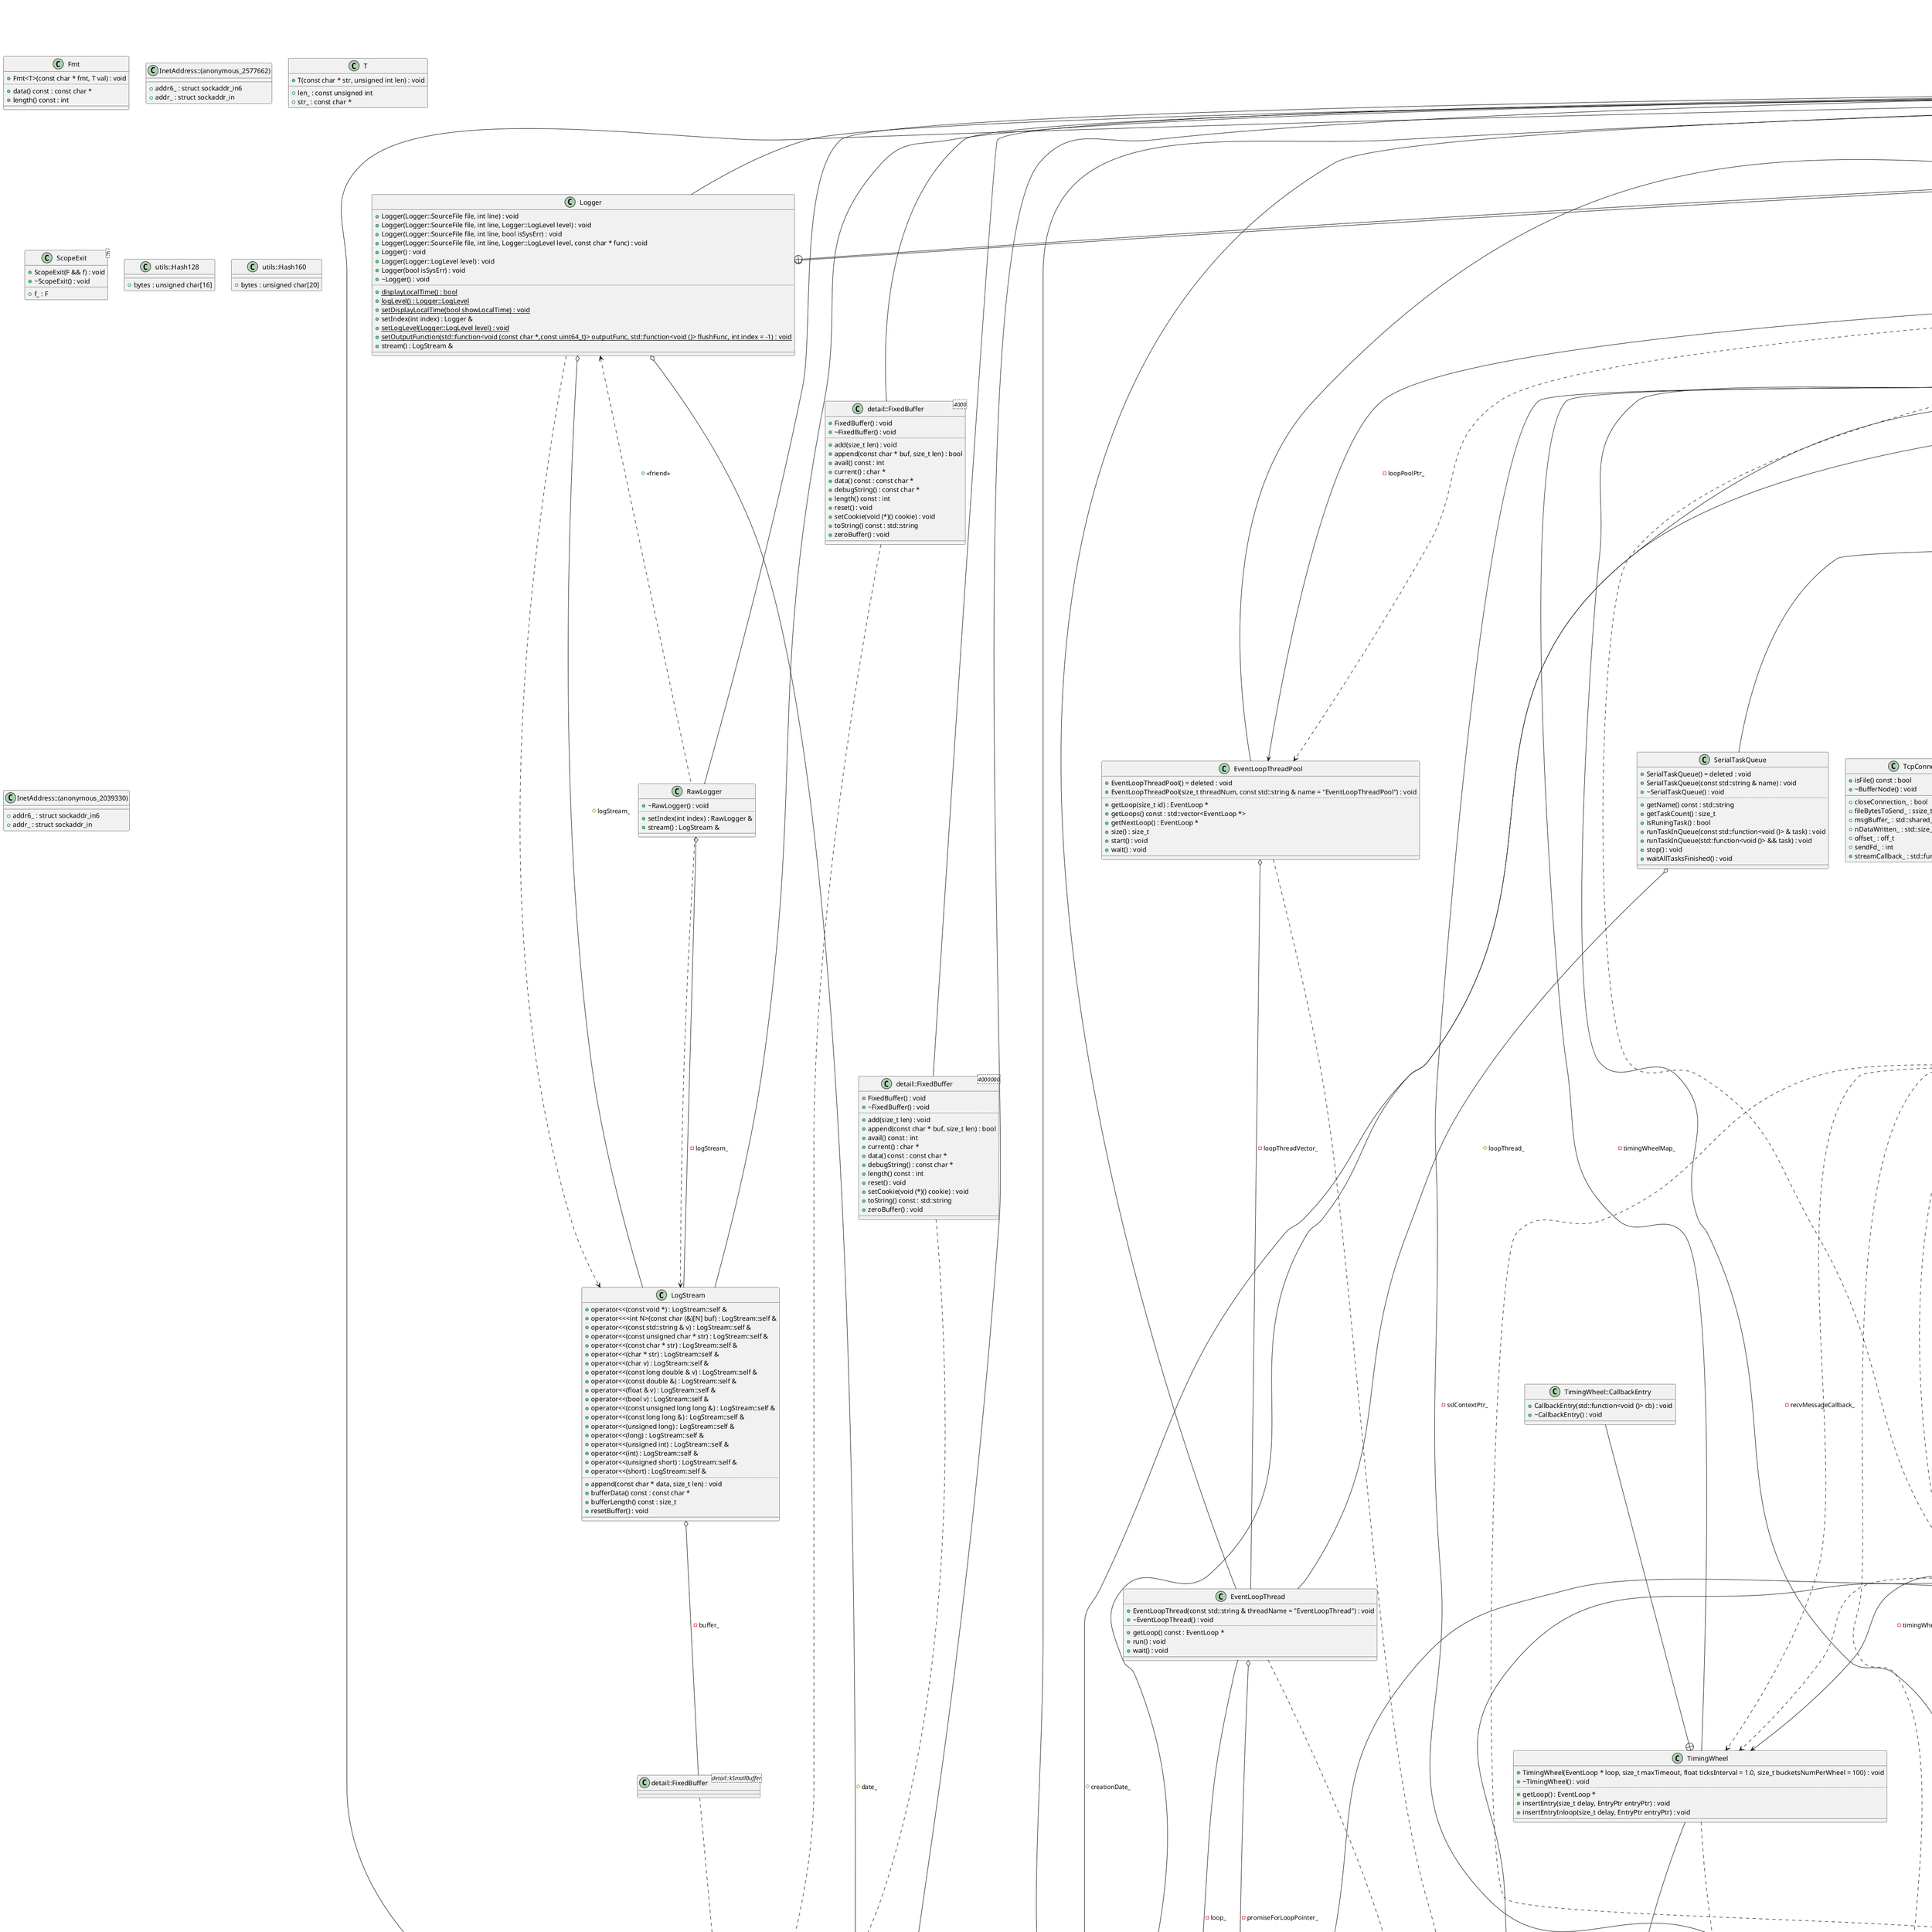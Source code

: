 @startuml
class "Date" as C_0002032009232244826154
class C_0002032009232244826154 {
+Date() : void
+Date(int64_t microSec) : void
+Date(unsigned int year, unsigned int month, unsigned int day, unsigned int hour = 0, unsigned int minute = 0, unsigned int second = 0, unsigned int microSecond = 0) : void
+~Date() : void
..
+operator!=(const Date & date) const : bool
+operator<(const Date & date) const : bool
+operator<=(const Date & date) const : bool
+operator==(const Date & date) const : bool
+operator>(const Date & date) const : bool
+operator>=(const Date & date) const : bool
..
+after(double second) const : const Date
{static} +date() : const Date
{static} +fromDbString(const std::string & datetime) : Date
{static} +fromDbStringLocal(const std::string & datetime) : Date
+isSameSecond(const Date & date) const : bool
+microSecondsSinceEpoch() const : int64_t
{static} +now() : const Date
+roundDay() const : const Date
+roundSecond() const : const Date
+secondsSinceEpoch() const : int64_t
+swap(Date & that) : void
{static} +timezoneOffset() : int64_t
+tmStruct() const : struct tm
+toCustomedFormattedString(const std::string & fmtStr, bool showMicroseconds = false) const : std::string
+toCustomedFormattedString(const std::string & fmtStr, char * str, size_t len) const : void
+toCustomedFormattedStringLocal(const std::string & fmtStr, bool showMicroseconds = false) const : std::string
+toDbString() const : std::string
+toDbStringLocal() const : std::string
+toFormattedString(bool showMicroseconds) const : std::string
+toFormattedStringLocal(bool showMicroseconds) const : std::string
__
}
class "InetAddress" as C_0001897340460211641725
class C_0001897340460211641725 {
+InetAddress(uint16_t port = 0, bool loopbackOnly = false, bool ipv6 = false) : void
+InetAddress(const std::string & ip, uint16_t port, bool ipv6 = false) : void
+InetAddress(const struct sockaddr_in & addr) : void
+InetAddress(const struct sockaddr_in6 & addr) : void
..
+family() const : sa_family_t
+getSockAddr() const : const struct sockaddr *
+ip6NetEndian() const : const uint32_t *
+ipNetEndian() const : uint32_t
+isIntranetIp() const : bool
+isIpV6() const : bool
+isLoopbackIp() const : bool
+isUnspecified() const : bool
+portNetEndian() const : uint16_t
+setPortNetEndian(uint16_t port) : void
+setSockAddrInet6(const struct sockaddr_in6 & addr6) : void
+toIp() const : std::string
+toIpPort() const : std::string
+toPort() const : uint16_t
__
}
class "InetAddress::()" as C_0000673025168912921705
class C_0000673025168912921705 {
__
+addr6_ : struct sockaddr_in6
+addr_ : struct sockaddr_in
}
class "NonCopyable" as C_0001159823987743494688
class C_0001159823987743494688 {
__
}
class "detail::FixedBuffer<int SIZE>" as C_0000111393647775817392
class C_0000111393647775817392 {
+FixedBuffer() : void
+~FixedBuffer() : void
..
+add(size_t len) : void
+append(const char * buf, size_t len) : bool
+avail() const : int
+current() : char *
+data() const : const char *
+debugString() : const char *
+length() const : int
+reset() : void
+setCookie(void (*)() cookie) : void
+toString() const : std::string
+zeroBuffer() : void
__
}
class "detail::FixedBuffer<detail::kSmallBuffer>" as C_0000510041652600390686
class C_0000510041652600390686 {
__
}
class "detail::FixedBuffer<4000>" as C_0001754247125147083756
class C_0001754247125147083756 {
+FixedBuffer() : void
+~FixedBuffer() : void
..
+add(size_t len) : void
+append(const char * buf, size_t len) : bool
+avail() const : int
+current() : char *
+data() const : const char *
+debugString() : const char *
+length() const : int
+reset() : void
+setCookie(void (*)() cookie) : void
+toString() const : std::string
+zeroBuffer() : void
__
}
class "detail::FixedBuffer<4000000>" as C_0001042478360162272930
class C_0001042478360162272930 {
+FixedBuffer() : void
+~FixedBuffer() : void
..
+add(size_t len) : void
+append(const char * buf, size_t len) : bool
+avail() const : int
+current() : char *
+data() const : const char *
+debugString() : const char *
+length() const : int
+reset() : void
+setCookie(void (*)() cookie) : void
+toString() const : std::string
+zeroBuffer() : void
__
}
class "LogStream" as C_0001930690020065325250
class C_0001930690020065325250 {
+operator<<(const void *) : LogStream::self &
+operator<<<int N>(const char (&)[N] buf) : LogStream::self &
+operator<<(const std::string & v) : LogStream::self &
+operator<<(const unsigned char * str) : LogStream::self &
+operator<<(const char * str) : LogStream::self &
+operator<<(char * str) : LogStream::self &
+operator<<(char v) : LogStream::self &
+operator<<(const long double & v) : LogStream::self &
+operator<<(const double &) : LogStream::self &
+operator<<(float & v) : LogStream::self &
+operator<<(bool v) : LogStream::self &
+operator<<(const unsigned long long &) : LogStream::self &
+operator<<(const long long &) : LogStream::self &
+operator<<(unsigned long) : LogStream::self &
+operator<<(long) : LogStream::self &
+operator<<(unsigned int) : LogStream::self &
+operator<<(int) : LogStream::self &
+operator<<(unsigned short) : LogStream::self &
+operator<<(short) : LogStream::self &
..
+append(const char * data, size_t len) : void
+bufferData() const : const char *
+bufferLength() const : size_t
+resetBuffer() : void
__
}
class "Fmt" as C_0002131890502232898697
class C_0002131890502232898697 {
+Fmt<T>(const char * fmt, T val) : void
..
+data() const : const char *
+length() const : int
__
}
class "Logger" as C_0002053752992472264214
class C_0002053752992472264214 {
+Logger(Logger::SourceFile file, int line) : void
+Logger(Logger::SourceFile file, int line, Logger::LogLevel level) : void
+Logger(Logger::SourceFile file, int line, bool isSysErr) : void
+Logger(Logger::SourceFile file, int line, Logger::LogLevel level, const char * func) : void
+Logger() : void
+Logger(Logger::LogLevel level) : void
+Logger(bool isSysErr) : void
+~Logger() : void
..
{static} +displayLocalTime() : bool
{static} +logLevel() : Logger::LogLevel
{static} +setDisplayLocalTime(bool showLocalTime) : void
+setIndex(int index) : Logger &
{static} +setLogLevel(Logger::LogLevel level) : void
{static} +setOutputFunction(std::function<void (const char *,const uint64_t)> outputFunc, std::function<void ()> flushFunc, int index = -1) : void
+stream() : LogStream &
__
}
enum "Logger::LogLevel" as C_0002131283840621188296
enum C_0002131283840621188296 {
kTrace
kDebug
kInfo
kWarn
kError
kFatal
kNumberOfLogLevels
}
class "Logger::SourceFile" as C_0000979080797342806546
class C_0000979080797342806546 {
+SourceFile(const char * filename = nullptr) : void
+SourceFile<int N>(const char (&)[N] arr) : void
__
+data_ : const char *
+size_ : int
}
class "RawLogger" as C_0000716430590791918928
class C_0000716430590791918928 {
+~RawLogger() : void
..
+setIndex(int index) : RawLogger &
+stream() : LogStream &
__
}
class "MpscQueue<T>" as C_0000912667184903365399
class C_0000912667184903365399 {
+MpscQueue() : void
+~MpscQueue() : void
..
+dequeue(T & output) : bool
+empty() : bool
+enqueue(T && input) : void
+enqueue(const T & input) : void
__
}
class "MpscQueue::BufferNode" as C_0000223701637084171141
class C_0000223701637084171141 {
+BufferNode() = default : void
+BufferNode(const T & data) : void
+BufferNode(T && data) : void
__
+dataPtr_ : T *
+next_ : std::atomic<BufferNode *>
}
class "MpscQueue<std::function<void()>>" as C_0002185746167032660910
class C_0002185746167032660910 {
__
}
class "EventLoop" as C_0001390130774830223499
class C_0001390130774830223499 {
+EventLoop() : void
+~EventLoop() : void
..
+assertInLoopThread() : void
{static} +getEventLoopOfCurrentThread() : EventLoop *
+index() : size_t
+invalidateTimer(TimerId id) : void
+isCallingFunctions() : bool
+isInLoopThread() const : bool
+isRunning() : bool
+loop() : void
+moveToCurrentThread() : void
+queueInLoop(const Func & f) : void
+queueInLoop(Func && f) : void
+quit() : void
+removeChannel(Channel * chl) : void
+resetAfterFork() : void
+resetTimerQueue() : void
+runAfter(const std::chrono::duration<double> & delay, const Func & cb) : TimerId
+runAfter(const std::chrono::duration<double> & delay, Func && cb) : TimerId
+runAfter(double delay, Func && cb) : TimerId
+runAfter(double delay, const Func & cb) : TimerId
+runAt(const Date & time, Func && cb) : TimerId
+runAt(const Date & time, const Func & cb) : TimerId
+runEvery(double interval, const Func & cb) : TimerId
+runEvery(const std::chrono::duration<double> & interval, Func && cb) : TimerId
+runEvery(const std::chrono::duration<double> & interval, const Func & cb) : TimerId
+runEvery(double interval, Func && cb) : TimerId
+runInLoop<Functor>(Functor && f) : void
+runOnQuit(Func && cb) : void
+runOnQuit(const Func & cb) : void
+setIndex(size_t index) : void
+updateChannel(Channel * chl) : void
__
}
class "EventLoopThread" as C_0001280612521485369958
class C_0001280612521485369958 {
+EventLoopThread(const std::string & threadName = "EventLoopThread") : void
+~EventLoopThread() : void
..
+getLoop() const : EventLoop *
+run() : void
+wait() : void
__
}
class "EventLoopThreadPool" as C_0002061035340998974559
class C_0002061035340998974559 {
+EventLoopThreadPool() = deleted : void
+EventLoopThreadPool(size_t threadNum, const std::string & name = "EventLoopThreadPool") : void
..
+getLoop(size_t id) : EventLoop *
+getLoops() const : std::vector<EventLoop *>
+getNextLoop() : EventLoop *
+size() : size_t
+start() : void
+wait() : void
__
}
class "InetAddress::(anonymous_2577662)" as C_0001189407896771082466
class C_0001189407896771082466 {
__
+addr6_ : struct sockaddr_in6
+addr_ : struct sockaddr_in
}
class "MsgBuffer" as C_0001289495020269537351
class C_0001289495020269537351 {
+MsgBuffer(size_t len = kBufferDefaultLength) : void
..
+operator[](size_t offset) const : const char &
+operator[](size_t offset) : char &
..
+addInFront(const char * buf, size_t len) : void
+addInFrontInt16(const uint16_t s) : void
+addInFrontInt32(const uint32_t i) : void
+addInFrontInt64(const uint64_t l) : void
+addInFrontInt8(const uint8_t b) : void
+append<int N>(const char (&)[N] buf) : void
+append(const std::string & buf) : void
+append(const char * buf, size_t len) : void
+append(const MsgBuffer & buf) : void
+appendInt16(const uint16_t s) : void
+appendInt32(const uint32_t i) : void
+appendInt64(const uint64_t l) : void
+appendInt8(const uint8_t b) : void
+beginWrite() const : const char *
+beginWrite() : char *
+ensureWritableBytes(size_t len) : void
+findCRLF() const : const char *
+hasWritten(size_t len) : void
+peek() const : const char *
+peekInt16() const : uint16_t
+peekInt32() const : uint32_t
+peekInt64() const : uint64_t
+peekInt8() const : uint8_t
+read(size_t len) : std::string
+readFd(int fd, int * retErrno) : ssize_t
+readInt16() : uint16_t
+readInt32() : uint32_t
+readInt64() : uint64_t
+readInt8() : uint8_t
+readableBytes() const : size_t
+retrieve(size_t len) : void
+retrieveAll() : void
+retrieveUntil(const char * end) : void
+swap(MsgBuffer & buf) noexcept : void
+unwrite(size_t offset) : void
+writableBytes() const : size_t
__
}
enum "SSLError" as C_0000434245188016003403
enum C_0000434245188016003403 {
kSSLHandshakeError
kSSLInvalidCertificate
kSSLProtocolError
}
abstract "Certificate" as C_0001660397537883119469
abstract C_0001660397537883119469 {
+~Certificate() = default : void
..
{abstract} +pem() const = 0 : std::string
{abstract} +sha1Fingerprint() const = 0 : std::string
{abstract} +sha256Fingerprint() const = 0 : std::string
__
}
class "TLSPolicy" as C_0002100370281243872283
class C_0002100370281243872283 {
{static} +defaultClientPolicy(const std::string & hostname = "") : std::shared_ptr<TLSPolicy>
{static} +defaultServerPolicy(const std::string & certPath, const std::string & keyPath) : std::shared_ptr<TLSPolicy>
+getAllowBrokenChain() const : bool
+getAlpnProtocols() : const std::vector<std::string> &
+getAlpnProtocols() const : const std::vector<std::string> &
+getCaPath() const : const std::string &
+getCertPath() const : const std::string &
+getConfCmds() const : const std::vector<std::pair<std::string,std::string>> &
+getHostname() const : const std::string &
+getKeyPath() const : const std::string &
+getUseOldTLS() const : bool
+getUseSystemCertStore() const : bool
+getValidate() const : bool
+setAllowBrokenChain(bool allow) : TLSPolicy &
+setAlpnProtocols(std::vector<std::string> && alpnProtocols) : TLSPolicy &
+setAlpnProtocols(const std::vector<std::string> & alpnProtocols) : TLSPolicy &
+setCaPath(const std::string & caPath) : TLSPolicy &
+setCertPath(const std::string & certPath) : TLSPolicy &
+setConfCmds(const std::vector<std::pair<std::string,std::string>> & sslConfCmds) : TLSPolicy &
+setHostname(const std::string & hostname) : TLSPolicy &
+setKeyPath(const std::string & keyPath) : TLSPolicy &
+setUseOldTLS(bool useOldTLS) : TLSPolicy &
+setUseSystemCertStore(bool useSystemCertStore) : TLSPolicy &
+setValidate(bool enable) : TLSPolicy &
__
}
abstract "TcpConnection" as C_0002230624932100089526
abstract C_0002230624932100089526 {
+TcpConnection() = default : void
+~TcpConnection() : void
..
{abstract} +applicationProtocol() const = 0 : std::string
{abstract} +bytesReceived() const = 0 : size_t
{abstract} +bytesSent() const = 0 : size_t
+clearContext() : void
{abstract} +connectDestroyed() = 0 : void
{abstract} +connectEstablished() = 0 : void
{abstract} +connected() const = 0 : bool
{abstract} +disconnected() const = 0 : bool
{abstract} +enableKickingOff(size_t timeout, const std::shared_ptr<TimingWheel> & timingWheel) = 0 : void
{abstract} +forceClose() = 0 : void
+getContext<T>() const : std::shared_ptr<T>
{abstract} +getLoop() = 0 : EventLoop *
{abstract} +getRecvBuffer() = 0 : MsgBuffer *
+hasContext() const : bool
{abstract} +isKeepAlive() = 0 : bool
{abstract} +isSSLConnection() const = 0 : bool
{abstract} +keepAlive() = 0 : void
{abstract} +localAddr() const = 0 : const InetAddress &
{abstract} +peerAddr() const = 0 : const InetAddress &
{abstract} +peerCertificate() const = 0 : CertificatePtr
{abstract} +send(const void * msg, size_t len) = 0 : void
{abstract} +send(const MsgBuffer & buffer) = 0 : void
{abstract} +send(std::string && msg) = 0 : void
{abstract} +send(const std::string & msg) = 0 : void
{abstract} +send(MsgBuffer && buffer) = 0 : void
{abstract} +send(const std::shared_ptr<std::string> & msgPtr) = 0 : void
{abstract} +send(const std::shared_ptr<MsgBuffer> & msgPtr) = 0 : void
{abstract} +send(const char * msg, size_t len) = 0 : void
{abstract} +sendFile(const char * fileName, size_t offset = 0, size_t length = 0) = 0 : void
{abstract} +sendFile(const wchar_t * fileName, size_t offset = 0, size_t length = 0) = 0 : void
{abstract} +sendStream(std::function<std::size_t (char *,std::size_t)> callback) = 0 : void
+setCloseCallback(CloseCallback && cb) : void
+setCloseCallback(const CloseCallback & cb) : void
+setConnectionCallback(const ConnectionCallback & cb) : void
+setConnectionCallback(ConnectionCallback && cb) : void
+setContext(std::shared_ptr<void> && context) : void
+setContext(const std::shared_ptr<void> & context) : void
{abstract} +setHighWaterMarkCallback(const HighWaterMarkCallback & cb, size_t markLen) = 0 : void
+setRecvMsgCallback(const RecvMessageCallback & cb) : void
+setRecvMsgCallback(RecvMessageCallback && cb) : void
+setSSLErrorCallback(SSLErrorCallback && cb) : void
+setSSLErrorCallback(const SSLErrorCallback & cb) : void
{abstract} +setTcpNoDelay(bool on) = 0 : void
+setValidationPolicy(TLSPolicy && policy) : void
+setWriteCompleteCallback(WriteCompleteCallback && cb) : void
+setWriteCompleteCallback(const WriteCompleteCallback & cb) : void
{abstract} +shutdown() = 0 : void
{abstract} +sniName() const = 0 : std::string
+startClientEncryption(std::function<void (const TcpConnectionPtr &)> && callback, bool useOldTLS = false, bool validateCert = true, const std::string & hostname = "", const std::vector<std::pair<std::string,std::string>> & sslConfCmds = =
            {}) : void
{abstract} +startEncryption(TLSPolicyPtr policy, bool isServer, std::function<void (const TcpConnectionPtr &)> upgradeCallback = nullptr) = 0 : void
__
}
class "TimingWheel" as C_0000964465843177067305
class C_0000964465843177067305 {
+TimingWheel(EventLoop * loop, size_t maxTimeout, float ticksInterval = 1.0, size_t bucketsNumPerWheel = 100) : void
+~TimingWheel() : void
..
+getLoop() : EventLoop *
+insertEntry(size_t delay, EntryPtr entryPtr) : void
+insertEntryInloop(size_t delay, EntryPtr entryPtr) : void
__
}
class "TimingWheel::CallbackEntry" as C_0002013739811805694444
class C_0002013739811805694444 {
+CallbackEntry(std::function<void ()> cb) : void
+~CallbackEntry() : void
__
}
class "TcpServer" as C_0001423170502760786790
class C_0001423170502760786790 {
+TcpServer(EventLoop * loop, const InetAddress & address, std::string name, bool reUseAddr = true, bool reUsePort = true) : void
+~TcpServer() : void
..
+address() const : const InetAddress &
+enableSSL(TLSPolicyPtr policy) : void
+enableSSL(const std::string & certPath, const std::string & keyPath, bool useOldTLS = false, const std::vector<std::pair<std::string,std::string>> & sslConfCmds = =
            {}, const std::string & caPath = "") : void
+getIoLoops() const : std::vector<EventLoop *>
+getLoop() const : EventLoop *
+ipPort() const : std::string
+kickoffIdleConnections(size_t timeout) : void
+name() const : const std::string &
+setConnectionCallback(const ConnectionCallback & cb) : void
+setConnectionCallback(ConnectionCallback && cb) : void
+setIoLoopNum(size_t num) : void
+setIoLoopThreadPool(const std::shared_ptr<EventLoopThreadPool> & pool) : void
+setIoLoops(const std::vector<EventLoop *> & ioLoops) : void
+setRecvMessageCallback(const RecvMessageCallback & cb) : void
+setRecvMessageCallback(RecvMessageCallback && cb) : void
+setWriteCompleteCallback(const WriteCompleteCallback & cb) : void
+setWriteCompleteCallback(WriteCompleteCallback && cb) : void
+start() : void
+stop() : void
__
}
class "TcpServer::IgnoreSigPipe" as C_0001489562721151066050
class C_0001489562721151066050 {
+IgnoreSigPipe() : void
__
}
class "Socket" as C_0000971024972307079851
class C_0000971024972307079851 {
+Socket(int sockfd) : void
+~Socket() : void
..
+accept(InetAddress * peeraddr) : int
+bindAddress(const InetAddress & localaddr) : void
+closeWrite() : void
{static} +connect(int sockfd, const InetAddress & addr) : int
{static} +createNonblockingSocketOrDie(int family) : int
+fd() : int
{static} +getLocalAddr(int sockfd) : struct sockaddr_in6
{static} +getPeerAddr(int sockfd) : struct sockaddr_in6
{static} +getSocketError(int sockfd) : int
+getSocketError() : int
{static} +isSelfConnect(int sockfd) : bool
+listen() : void
+read(char * buffer, uint64_t len) : int
+setKeepAlive(bool on) : void
{static} +setNonBlockAndCloseOnExec(int sockfd) : void
+setReuseAddr(bool on) : void
+setReusePort(bool on) : void
+setTcpNoDelay(bool on) : void
__
}
class "Channel" as C_0000764690828649606524
class C_0000764690828649606524 {
+Channel(EventLoop * loop, int fd) : void
..
+disableAll() : void
+disableReading() : void
+disableWriting() : void
+enableReading() : void
+enableWriting() : void
+events() const : int
+fd() const : int
+isNoneEvent() const : bool
+isReading() const : bool
+isWriting() const : bool
+ownerLoop() : EventLoop *
+remove() : void
+revents() const : int
+setCloseCallback(Channel::EventCallback && cb) : void
+setCloseCallback(const Channel::EventCallback & cb) : void
+setErrorCallback(Channel::EventCallback && cb) : void
+setErrorCallback(const Channel::EventCallback & cb) : void
+setEventCallback(const Channel::EventCallback & cb) : void
+setEventCallback(Channel::EventCallback && cb) : void
+setReadCallback(Channel::EventCallback && cb) : void
+setReadCallback(const Channel::EventCallback & cb) : void
+setWriteCallback(Channel::EventCallback && cb) : void
+setWriteCallback(const Channel::EventCallback & cb) : void
+tie(const std::shared_ptr<void> & obj) : void
+updateEvents(int events) : void
__
{static} +kNoneEvent : const int
{static} +kReadEvent : const int
{static} +kWriteEvent : const int
}
class "Acceptor" as C_0000184886692180276257
class C_0000184886692180276257 {
+Acceptor(EventLoop * loop, const InetAddress & addr, bool reUseAddr = true, bool reUsePort = true) : void
+~Acceptor() : void
..
+addr() const : const InetAddress &
+listen() : void
+setNewConnectionCallback(const NewConnectionCallback & cb) : void
__
}
abstract "TLSProvider" as C_0000464040622375950341
abstract C_0000464040622375950341 {
+TLSProvider(TcpConnection * conn, TLSPolicyPtr policy, SSLContextPtr ctx) : void
+~TLSProvider() = default : void
..
+appendToWriteBuffer(const char * ptr, size_t size) : void
+applicationProtocol() const : const std::string &
{abstract} +close() = 0 : void
+getBufferedData() : MsgBuffer &
+getRecvBuffer() : MsgBuffer &
+peerCertificate() const : const CertificatePtr &
{abstract} +recvData(MsgBuffer * buffer) = 0 : void
+sendBufferedData() : bool
{abstract} +sendData(const char * ptr, size_t size) = 0 : ssize_t
+setCloseCallback(TLSProvider::CloseCallback cb) : void
+setErrorCallback(TLSProvider::ErrorCallback cb) : void
+setHandshakeCallback(TLSProvider::HandshakeCallback cb) : void
+setMessageCallback(TLSProvider::MessageCallback cb) : void
+setWriteCallback(TLSProvider::WriteCallback cb) : void
+sniName() const : const std::string &
{abstract} +startEncryption() = 0 : void
__
}
class "TcpConnectionImpl" as C_0000920759514274339356
class C_0000920759514274339356 {
+TcpConnectionImpl(EventLoop * loop, int socketfd, const InetAddress & localAddr, const InetAddress & peerAddr, TLSPolicyPtr policy = nullptr, SSLContextPtr ctx = nullptr) : void
+~TcpConnectionImpl() : void
..
+applicationProtocol() const : std::string
+bytesReceived() const : size_t
+bytesSent() const : size_t
+connectDestroyed() : void
+connectEstablished() : void
+connected() const : bool
+disconnected() const : bool
+enableKickingOff(size_t timeout, const std::shared_ptr<TimingWheel> & timingWheel) : void
+forceClose() : void
+getLoop() : EventLoop *
+getRecvBuffer() : MsgBuffer *
+isKeepAlive() : bool
+isSSLConnection() const : bool
+keepAlive() : void
+localAddr() const : const InetAddress &
+peerAddr() const : const InetAddress &
+peerCertificate() const : CertificatePtr
+send(const std::shared_ptr<MsgBuffer> & msgPtr) : void
+send(const void * msg, size_t len) : void
+send(const std::string & msg) : void
+send(std::string && msg) : void
+send(const MsgBuffer & buffer) : void
+send(MsgBuffer && buffer) : void
+send(const std::shared_ptr<std::string> & msgPtr) : void
+send(const char * msg, size_t len) : void
+sendFile(const char * fileName, size_t offset = 0, size_t length = 0) : void
+sendFile(const wchar_t * fileName, size_t offset = 0, size_t length = 0) : void
+sendStream(std::function<std::size_t (char *,std::size_t)> callback) : void
+setHighWaterMarkCallback(const HighWaterMarkCallback & cb, size_t markLen) : void
+setTcpNoDelay(bool on) : void
+shutdown() : void
+sniName() const : std::string
+startEncryption(TLSPolicyPtr policy, bool isServer, std::function<void (const TcpConnectionPtr &)> upgradeCallback = nullptr) : void
__
}
class "TcpConnectionImpl::KickoffEntry" as C_0002266895444343633259
class C_0002266895444343633259 {
+KickoffEntry(const std::weak_ptr<TcpConnection> & conn) : void
+reset() : void
+~KickoffEntry() : void
__
}
class "TcpConnectionImpl::BufferNode" as C_0001029063960859366412
class C_0001029063960859366412 {
+isFile() const : bool
+~BufferNode() : void
__
+closeConnection_ : bool
+fileBytesToSend_ : ssize_t
+msgBuffer_ : std::shared_ptr<MsgBuffer>
+nDataWritten_ : std::size_t
+offset_ : off_t
+sendFd_ : int
+streamCallback_ : std::function<std::size_t (char *,std::size_t)>
}
enum "TcpConnectionImpl::ConnStatus" as C_0001727349338344491225
enum C_0001727349338344491225 {
Disconnected
Connecting
Connected
Disconnecting
}
abstract "Poller" as C_0000300034150397884642
abstract C_0000300034150397884642 {
+Poller(EventLoop * loop) : void
+~Poller() : void
..
+assertInLoopThread() : void
{static} +newPoller(EventLoop * loop) : Poller *
{abstract} +poll(int timeoutMs, ChannelList * activeChannels) = 0 : void
{abstract} +removeChannel(Channel * channel) = 0 : void
+resetAfterFork() : void
{abstract} +updateChannel(Channel * channel) = 0 : void
__
}
class "TimerQueue" as C_0000607400095182694101
class C_0000607400095182694101 {
+TimerQueue(EventLoop * loop) : void
+~TimerQueue() : void
..
+addTimer(const TimerCallback & cb, const TimePoint & when, const TimeInterval & interval) : TimerId
+addTimer(TimerCallback && cb, const TimePoint & when, const TimeInterval & interval) : TimerId
+addTimerInLoop(const TimerPtr & timer) : void
+invalidateTimer(TimerId id) : void
+reset() : void
__
}
class "SSLContext" as C_0000626107303889580949
class C_0000626107303889580949 {
__
}
class "T" as C_0000394452884449343416
class C_0000394452884449343416 {
+T(const char * str, unsigned int len) : void
__
+len_ : const unsigned int
+str_ : const char *
}
class "Timer" as C_0002026475275429760163
class C_0002026475275429760163 {
+Timer(const TimerCallback & cb, const TimePoint & when, const TimeInterval & interval) : void
+Timer(TimerCallback && cb, const TimePoint & when, const TimeInterval & interval) : void
+~Timer() : void
..
+operator<(const Timer & t) const : bool
+operator>(const Timer & t) const : bool
..
+id() : TimerId
+isRepeat() : bool
+restart(const TimePoint & now) : void
+run() const : void
+when() const : const TimePoint &
__
}
class "TimerPtrComparer" as C_0000157340721173102239
class C_0000157340721173102239 {
+operator()(const TimerPtr & x, const TimerPtr & y) const : bool
__
}
class "ScopeExit<F>" as C_0000026148367911088234
class C_0000026148367911088234 {
+ScopeExit(F && f) : void
+~ScopeExit() : void
__
+f_ : F
}
abstract "TaskQueue" as C_0000684873245997977544
abstract C_0000684873245997977544 {
+~TaskQueue() : void
..
+getName() const : std::string
{abstract} +runTaskInQueue(const std::function<void ()> & task) = 0 : void
{abstract} +runTaskInQueue(std::function<void ()> && task) = 0 : void
+syncTaskInQueue(const std::function<void ()> & task) : void
__
}
class "ConcurrentTaskQueue" as C_0000295101274428145462
class C_0000295101274428145462 {
+ConcurrentTaskQueue(size_t threadNum, const std::string & name) : void
+~ConcurrentTaskQueue() : void
..
+getName() const : std::string
+getTaskCount() : size_t
+runTaskInQueue(const std::function<void ()> & task) : void
+runTaskInQueue(std::function<void ()> && task) : void
+stop() : void
__
}
class "AsyncFileLogger" as C_0000630185754256426097
class C_0000630185754256426097 {
+AsyncFileLogger() : void
+~AsyncFileLogger() : void
..
+flush() : void
+output(const char * msg, const uint64_t len) : void
+setFileName(const std::string & baseName, const std::string & extName = ".log", const std::string & path = "./") : void
+setFileSizeLimit(uint64_t limit) : void
+setSwitchOnLimitOnly(bool flag = true) : void
+startLogging() : void
__
}
class "AsyncFileLogger::LoggerFile" as C_0001453238540802541239
class C_0001453238540802541239 {
+LoggerFile(const std::string & filePath, const std::string & fileBaseName, const std::string & fileExtName, bool switchOnLimitOnly = false) : void
+flush() : void
+getLength() : uint64_t
+open() : void
+operator bool() const : bool
+switchLog(bool openNewOne) : void
+writeLog(const StringPtr buf) : void
+~LoggerFile() : void
__
}
class "utils::Hash128" as C_0001166594284895168875
class C_0001166594284895168875 {
__
+bytes : unsigned char[16]
}
class "utils::Hash160" as C_0001016092423778930091
class C_0001016092423778930091 {
__
+bytes : unsigned char[20]
}
class "utils::Hash256" as C_0000080756732781028581
class C_0000080756732781028581 {
__
+bytes : unsigned char[32]
}
class "utils::RngState" as C_0000195316585713148470
class C_0000195316585713148470 {
__
+counter : uint64_t
+prev : utils::Hash256
+secret : utils::Hash256
+time : int64_t
}
class "SerialTaskQueue" as C_0000634031134969193198
class C_0000634031134969193198 {
+SerialTaskQueue() = deleted : void
+SerialTaskQueue(const std::string & name) : void
+~SerialTaskQueue() : void
..
+getName() const : std::string
+getTaskCount() : size_t
+isRuningTask() : bool
+runTaskInQueue(const std::function<void ()> & task) : void
+runTaskInQueue(std::function<void ()> && task) : void
+stop() : void
+waitAllTasksFinished() : void
__
}
class "InetAddress::(anonymous_2039330)" as C_0000089957972753266749
class C_0000089957972753266749 {
__
+addr6_ : struct sockaddr_in6
+addr_ : struct sockaddr_in
}
class "TcpClient" as C_0001156367011091191681
class C_0001156367011091191681 {
+TcpClient(EventLoop * loop, const InetAddress & serverAddr, const std::string & nameArg) : void
+~TcpClient() : void
..
+connect() : void
+connection() const : TcpConnectionPtr
+disconnect() : void
+enableRetry() : void
+enableSSL(TLSPolicyPtr policy) : void
+enableSSL(bool useOldTLS = false, bool validateCert = true, std::string hostname = "", const std::vector<std::pair<std::string,std::string>> & sslConfCmds = =
            {}, const std::string & certPath = "", const std::string & keyPath = "", const std::string & caPath = "") : void
+getLoop() const : EventLoop *
+name() const : const std::string &
+retry() const : bool
+setConnectionCallback(const ConnectionCallback & cb) : void
+setConnectionCallback(ConnectionCallback && cb) : void
+setConnectionErrorCallback(const ConnectionErrorCallback & cb) : void
+setMessageCallback(const RecvMessageCallback & cb) : void
+setMessageCallback(RecvMessageCallback && cb) : void
+setSSLErrorCallback(const SSLErrorCallback & cb) : void
+setSSLErrorCallback(SSLErrorCallback && cb) : void
+setWriteCompleteCallback(const WriteCompleteCallback & cb) : void
+setWriteCompleteCallback(WriteCompleteCallback && cb) : void
+stop() : void
__
}
class "TcpClient::IgnoreSigPipe" as C_0001278908569830571044
class C_0001278908569830571044 {
+IgnoreSigPipe() : void
__
}
class "Connector" as C_0001706043459252151324
class C_0001706043459252151324 {
+Connector(EventLoop * loop, const InetAddress & addr, bool retry = true) : void
+Connector(EventLoop * loop, InetAddress && addr, bool retry = true) : void
+~Connector() : void
..
+restart() : void
+serverAddress() const : const InetAddress &
+setErrorCallback(const Connector::ConnectionErrorCallback & cb) : void
+setErrorCallback(Connector::ConnectionErrorCallback && cb) : void
+setNewConnectionCallback(const Connector::NewConnectionCallback & cb) : void
+setNewConnectionCallback(Connector::NewConnectionCallback && cb) : void
+start() : void
+stop() : void
__
}
enum "Connector::Status" as C_0000000982196670174162
enum C_0000000982196670174162 {
Disconnected
Connecting
Connected
}
C_0001897340460211641725 o-- C_0000673025168912921705
C_0001159823987743494688 <|-- C_0000111393647775817392
C_0000510041652600390686 ..|> C_0000111393647775817392
C_0001754247125147083756 ..|> C_0000111393647775817392
C_0001159823987743494688 <|-- C_0001754247125147083756
C_0001042478360162272930 ..|> C_0000111393647775817392
C_0001159823987743494688 <|-- C_0001042478360162272930
C_0001930690020065325250 o-- C_0000510041652600390686 : -buffer_
C_0001159823987743494688 <|-- C_0001930690020065325250
C_0002053752992472264214 ..> C_0001930690020065325250
C_0002053752992472264214 o-- C_0001930690020065325250 : #logStream_
C_0002053752992472264214 o-- C_0002032009232244826154 : #date_
C_0002053752992472264214 <.. C_0000716430590791918928 : +<<friend>>
C_0001159823987743494688 <|-- C_0002053752992472264214
C_0002131283840621188296 --+ C_0002053752992472264214
C_0000979080797342806546 --+ C_0002053752992472264214
C_0000716430590791918928 ..> C_0001930690020065325250
C_0000716430590791918928 o-- C_0001930690020065325250 : -logStream_
C_0001159823987743494688 <|-- C_0000716430590791918928
C_0001159823987743494688 <|-- C_0000912667184903365399
C_0000223701637084171141 --+ C_0000912667184903365399
C_0002185746167032660910 ..|> C_0000912667184903365399
C_0001390130774830223499 ..> C_0002032009232244826154
C_0001390130774830223499 ..> C_0000764690828649606524
C_0001390130774830223499 o-- C_0000300034150397884642 : -poller_
C_0001390130774830223499 --> C_0000764690828649606524 : -activeChannels_
C_0001390130774830223499 --> C_0000764690828649606524 : -currentActiveChannel_
C_0001390130774830223499 o-- C_0002185746167032660910 : -funcs_
C_0001390130774830223499 o-- C_0000607400095182694101 : -timerQueue_
C_0001390130774830223499 o-- C_0002185746167032660910 : -funcsOnQuit_
C_0001390130774830223499 o-- C_0000764690828649606524 : -wakeupChannelPtr_
C_0001390130774830223499 --> C_0001390130774830223499 : -threadLocalLoopPtr_
C_0001159823987743494688 <|-- C_0001390130774830223499
C_0001280612521485369958 ..> C_0001390130774830223499
C_0001280612521485369958 --> C_0001390130774830223499 : -loop_
C_0001280612521485369958 o-- C_0001390130774830223499 : -promiseForLoopPointer_
C_0001159823987743494688 <|-- C_0001280612521485369958
C_0002061035340998974559 ..> C_0001390130774830223499
C_0002061035340998974559 o-- C_0001280612521485369958 : -loopThreadVector_
C_0001159823987743494688 <|-- C_0002061035340998974559
C_0002230624932100089526 ..> C_0001289495020269537351
C_0002230624932100089526 ..> C_0001897340460211641725
C_0002230624932100089526 ..> C_0001390130774830223499
C_0002230624932100089526 ..> C_0001660397537883119469
C_0002230624932100089526 ..> C_0002100370281243872283
C_0002230624932100089526 ..> C_0000434245188016003403
C_0002230624932100089526 ..> C_0000964465843177067305
C_0002230624932100089526 o-- C_0002230624932100089526 : #recvMsgCallback_
C_0002230624932100089526 --> C_0001289495020269537351 : #recvMsgCallback_
C_0002230624932100089526 --> C_0002230624932100089526 : #recvMsgCallback_
C_0002230624932100089526 o-- C_0002230624932100089526 : #connectionCallback_
C_0002230624932100089526 o-- C_0002230624932100089526 : #closeCallback_
C_0002230624932100089526 o-- C_0002230624932100089526 : #writeCompleteCallback_
C_0002230624932100089526 o-- C_0002230624932100089526 : #highWaterMarkCallback_
C_0002230624932100089526 --> C_0002230624932100089526 : #highWaterMarkCallback_
C_0002230624932100089526 o-- C_0000434245188016003403 : #sslErrorCallback_
C_0002230624932100089526 o-- C_0002100370281243872283 : #tlsPolicy_
C_0002230624932100089526 <.. C_0001156367011091191681 : +<<friend>>
C_0002230624932100089526 <.. C_0000920759514274339356 : +<<friend>>
C_0002230624932100089526 <.. C_0001423170502760786790 : +<<friend>>
C_0000964465843177067305 ..> C_0001390130774830223499
C_0000964465843177067305 --> C_0001390130774830223499 : -loop_
C_0002013739811805694444 --+ C_0000964465843177067305
C_0001423170502760786790 ..> C_0001390130774830223499
C_0001423170502760786790 ..> C_0001897340460211641725
C_0001423170502760786790 ..> C_0002061035340998974559
C_0001423170502760786790 ..> C_0002230624932100089526
C_0001423170502760786790 ..> C_0001289495020269537351
C_0001423170502760786790 ..> C_0002100370281243872283
C_0001423170502760786790 --> C_0001390130774830223499 : -loop_
C_0001423170502760786790 o-- C_0000184886692180276257 : -acceptorPtr_
C_0001423170502760786790 o-- C_0002230624932100089526 : -connSet_
C_0001423170502760786790 o-- C_0002230624932100089526 : -recvMessageCallback_
C_0001423170502760786790 --> C_0001289495020269537351 : -recvMessageCallback_
C_0001423170502760786790 --> C_0002230624932100089526 : -recvMessageCallback_
C_0001423170502760786790 o-- C_0002230624932100089526 : -connectionCallback_
C_0001423170502760786790 o-- C_0002230624932100089526 : -writeCompleteCallback_
C_0001423170502760786790 --> C_0001390130774830223499 : -timingWheelMap_
C_0001423170502760786790 o-- C_0000964465843177067305 : -timingWheelMap_
C_0001423170502760786790 --> C_0002061035340998974559 : -loopPoolPtr_
C_0001423170502760786790 --> C_0001390130774830223499 : -ioLoops_
C_0001423170502760786790 o-- C_0002100370281243872283 : -policyPtr_
C_0001423170502760786790 o-- C_0000626107303889580949 : -sslContextPtr_
C_0001159823987743494688 <|-- C_0001423170502760786790
C_0001489562721151066050 --+ C_0001423170502760786790
C_0000971024972307079851 ..> C_0001897340460211641725
C_0001159823987743494688 <|-- C_0000971024972307079851
C_0000764690828649606524 ..> C_0001390130774830223499
C_0000764690828649606524 --> C_0001390130774830223499 : -loop_
C_0000764690828649606524 <.. C_0001390130774830223499 : +<<friend>>
C_0001159823987743494688 <|-- C_0000764690828649606524
C_0000184886692180276257 ..> C_0001390130774830223499
C_0000184886692180276257 ..> C_0001897340460211641725
C_0000184886692180276257 o-- C_0000971024972307079851 : #sock_
C_0000184886692180276257 o-- C_0001897340460211641725 : #addr_
C_0000184886692180276257 --> C_0001390130774830223499 : #loop_
C_0000184886692180276257 --> C_0001897340460211641725 : #newConnectionCallback_
C_0000184886692180276257 o-- C_0000764690828649606524 : #acceptChannel_
C_0001159823987743494688 <|-- C_0000184886692180276257
C_0000464040622375950341 ..> C_0002230624932100089526
C_0000464040622375950341 ..> C_0002100370281243872283
C_0000464040622375950341 ..> C_0000626107303889580949
C_0000464040622375950341 ..> C_0001289495020269537351
C_0000464040622375950341 ..> C_0001660397537883119469
C_0000464040622375950341 --> C_0002230624932100089526 : #conn_
C_0000464040622375950341 o-- C_0002100370281243872283 : #policyPtr_
C_0000464040622375950341 o-- C_0000626107303889580949 : #contextPtr_
C_0000464040622375950341 o-- C_0001289495020269537351 : #recvBuffer_
C_0000464040622375950341 --> C_0001390130774830223499 : #loop_
C_0000464040622375950341 o-- C_0001660397537883119469 : #peerCertificate_
C_0000464040622375950341 o-- C_0001289495020269537351 : #writeBuffer_
C_0000920759514274339356 ..> C_0001390130774830223499
C_0000920759514274339356 ..> C_0001897340460211641725
C_0000920759514274339356 ..> C_0002100370281243872283
C_0000920759514274339356 ..> C_0000626107303889580949
C_0000920759514274339356 ..> C_0001289495020269537351
C_0000920759514274339356 ..> C_0002230624932100089526
C_0000920759514274339356 ..> C_0001660397537883119469
C_0000920759514274339356 ..> C_0000964465843177067305
C_0000920759514274339356 ..> C_0000434245188016003403
C_0000920759514274339356 --> C_0000964465843177067305 : -timingWheelWeakPtr_
C_0000920759514274339356 o-- C_0002032009232244826154 : -lastTimingWheelUpdateTime_
C_0000920759514274339356 --> C_0001390130774830223499 : #loop_
C_0000920759514274339356 o-- C_0000764690828649606524 : #ioChannelPtr_
C_0000920759514274339356 o-- C_0000971024972307079851 : #socketPtr_
C_0000920759514274339356 o-- C_0001289495020269537351 : #readBuffer_
C_0000920759514274339356 o-- C_0001897340460211641725 : #localAddr_
C_0000920759514274339356 o-- C_0001897340460211641725 : #peerAddr_
C_0000920759514274339356 o-- C_0000464040622375950341 : #tlsProviderPtr_
C_0000920759514274339356 o-- C_0002230624932100089526 : #upgradeCallback_
C_0000920759514274339356 <.. C_0001156367011091191681 : +<<friend>>
C_0000920759514274339356 <.. C_0001423170502760786790 : +<<friend>>
C_0002230624932100089526 <|-- C_0000920759514274339356
C_0001159823987743494688 <|-- C_0000920759514274339356
C_0002266895444343633259 --+ C_0000920759514274339356
C_0002266895444343633259 ..> C_0002230624932100089526
C_0002266895444343633259 --> C_0002230624932100089526 : -conn_
C_0001029063960859366412 --+ C_0000920759514274339356
C_0001029063960859366412 --> C_0001289495020269537351 : +msgBuffer_
C_0001727349338344491225 --+ C_0000920759514274339356
C_0000300034150397884642 ..> C_0001390130774830223499
C_0000300034150397884642 ..> C_0000764690828649606524
C_0000300034150397884642 --> C_0001390130774830223499 : -ownerLoop_
C_0001159823987743494688 <|-- C_0000300034150397884642
C_0000607400095182694101 ..> C_0001390130774830223499
C_0000607400095182694101 ..> C_0002026475275429760163
C_0000607400095182694101 --> C_0001390130774830223499 : #loop_
C_0000607400095182694101 --> C_0000764690828649606524 : #timerfdChannelPtr_
C_0000607400095182694101 o-- C_0002026475275429760163 : #timers_
C_0001159823987743494688 <|-- C_0000607400095182694101
C_0001159823987743494688 <|-- C_0002026475275429760163
C_0000157340721173102239 ..> C_0002026475275429760163
C_0001159823987743494688 <|-- C_0000684873245997977544
C_0000684873245997977544 <|-- C_0000295101274428145462
C_0001159823987743494688 <|-- C_0000630185754256426097
C_0001453238540802541239 --+ C_0000630185754256426097
C_0001453238540802541239 o-- C_0002032009232244826154 : #creationDate_
C_0001159823987743494688 <|-- C_0001453238540802541239
C_0000195316585713148470 o-- C_0000080756732781028581 : +secret
C_0000195316585713148470 o-- C_0000080756732781028581 : +prev
C_0000634031134969193198 o-- C_0001280612521485369958 : #loopThread_
C_0000684873245997977544 <|-- C_0000634031134969193198
C_0001156367011091191681 ..> C_0001390130774830223499
C_0001156367011091191681 ..> C_0001897340460211641725
C_0001156367011091191681 ..> C_0002230624932100089526
C_0001156367011091191681 ..> C_0001289495020269537351
C_0001156367011091191681 ..> C_0000434245188016003403
C_0001156367011091191681 ..> C_0002100370281243872283
C_0001156367011091191681 --> C_0001390130774830223499 : -loop_
C_0001156367011091191681 o-- C_0001706043459252151324 : -connector_
C_0001156367011091191681 o-- C_0002230624932100089526 : -connectionCallback_
C_0001156367011091191681 o-- C_0002230624932100089526 : -messageCallback_
C_0001156367011091191681 --> C_0001289495020269537351 : -messageCallback_
C_0001156367011091191681 --> C_0002230624932100089526 : -messageCallback_
C_0001156367011091191681 o-- C_0002230624932100089526 : -writeCompleteCallback_
C_0001156367011091191681 o-- C_0000434245188016003403 : -sslErrorCallback_
C_0001156367011091191681 o-- C_0002230624932100089526 : -connection_
C_0001156367011091191681 o-- C_0002100370281243872283 : -tlsPolicyPtr_
C_0001156367011091191681 o-- C_0000626107303889580949 : -sslContextPtr_
C_0001159823987743494688 <|-- C_0001156367011091191681
C_0001278908569830571044 --+ C_0001156367011091191681
C_0001706043459252151324 ..> C_0001390130774830223499
C_0001706043459252151324 ..> C_0001897340460211641725
C_0001706043459252151324 --> C_0000764690828649606524 : -channelPtr_
C_0001706043459252151324 --> C_0001390130774830223499 : -loop_
C_0001706043459252151324 o-- C_0001897340460211641725 : -serverAddr_
C_0001159823987743494688 <|-- C_0001706043459252151324
C_0000000982196670174162 --+ C_0001706043459252151324

'Generated with clang-uml, version 0.3.6-29-g238bfb0
'LLVM version Ubuntu clang version 15.0.6
@enduml
